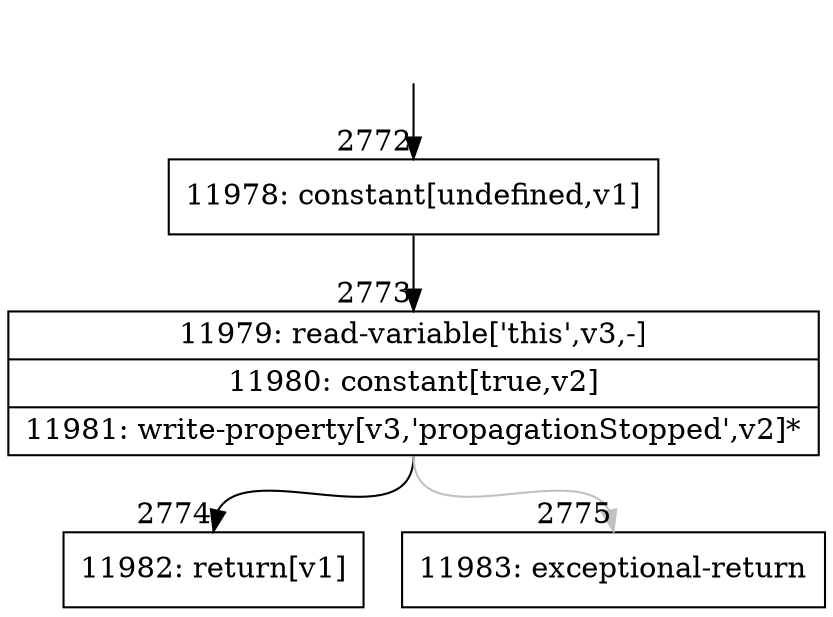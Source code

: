 digraph {
rankdir="TD"
BB_entry117[shape=none,label=""];
BB_entry117 -> BB2772 [tailport=s, headport=n, headlabel="    2772"]
BB2772 [shape=record label="{11978: constant[undefined,v1]}" ] 
BB2772 -> BB2773 [tailport=s, headport=n, headlabel="      2773"]
BB2773 [shape=record label="{11979: read-variable['this',v3,-]|11980: constant[true,v2]|11981: write-property[v3,'propagationStopped',v2]*}" ] 
BB2773 -> BB2774 [tailport=s, headport=n, headlabel="      2774"]
BB2773 -> BB2775 [tailport=s, headport=n, color=gray, headlabel="      2775"]
BB2774 [shape=record label="{11982: return[v1]}" ] 
BB2775 [shape=record label="{11983: exceptional-return}" ] 
//#$~ 3537
}
